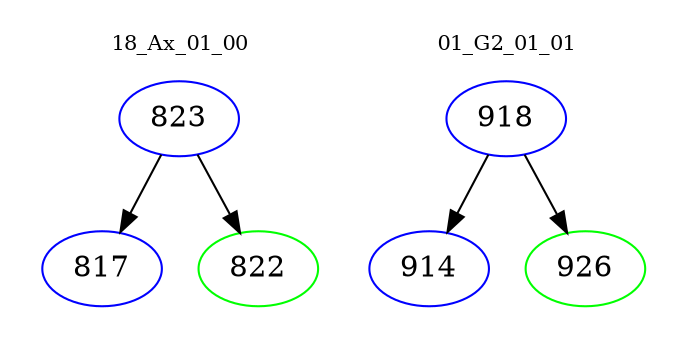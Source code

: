 digraph{
subgraph cluster_0 {
color = white
label = "18_Ax_01_00";
fontsize=10;
T0_823 [label="823", color="blue"]
T0_823 -> T0_817 [color="black"]
T0_817 [label="817", color="blue"]
T0_823 -> T0_822 [color="black"]
T0_822 [label="822", color="green"]
}
subgraph cluster_1 {
color = white
label = "01_G2_01_01";
fontsize=10;
T1_918 [label="918", color="blue"]
T1_918 -> T1_914 [color="black"]
T1_914 [label="914", color="blue"]
T1_918 -> T1_926 [color="black"]
T1_926 [label="926", color="green"]
}
}
